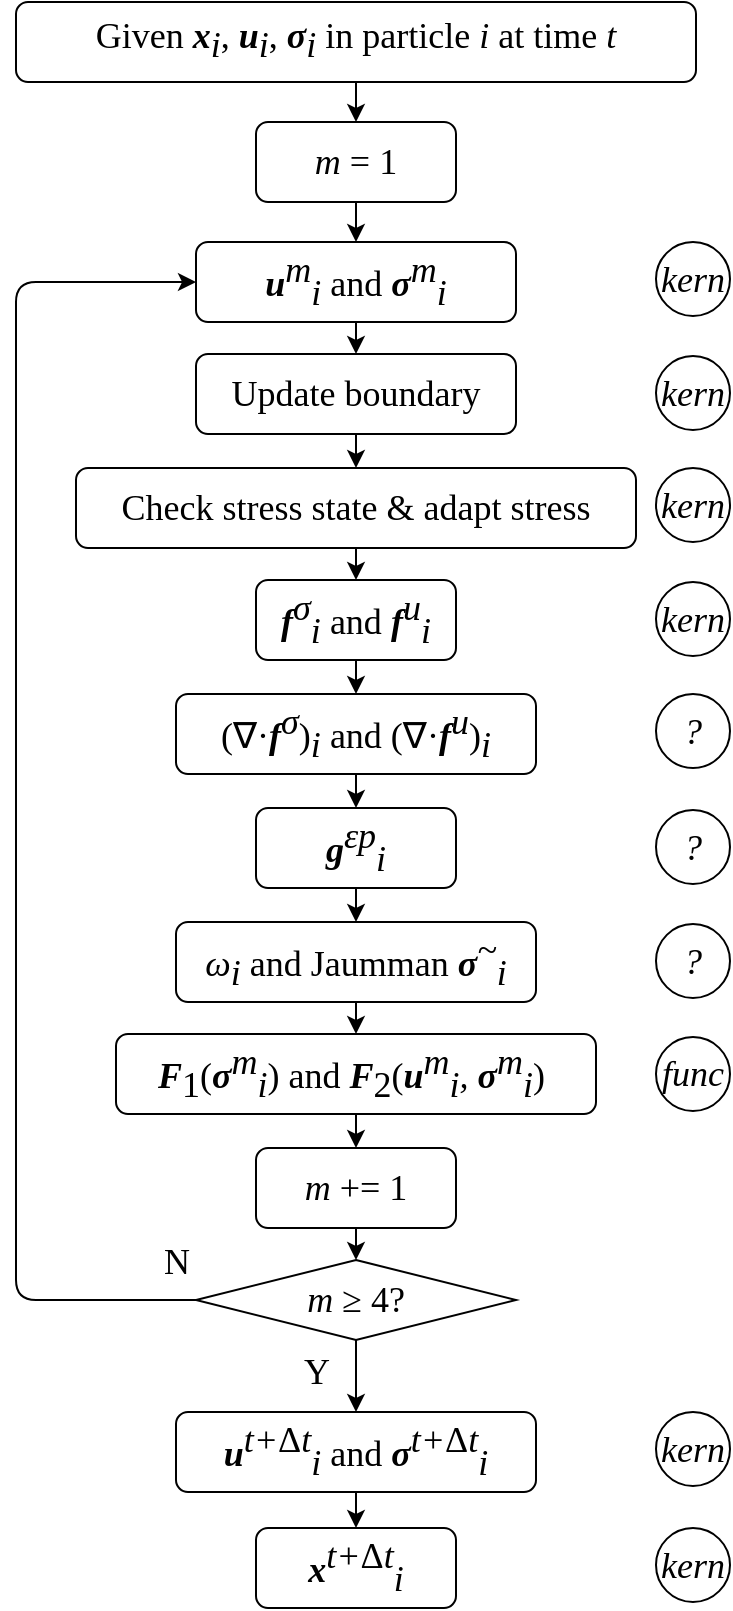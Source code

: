 <mxfile>
    <diagram id="GadtNJzQxku7CZxedXaD" name="Page-1">
        <mxGraphModel dx="1374" dy="782" grid="1" gridSize="10" guides="1" tooltips="1" connect="1" arrows="1" fold="1" page="1" pageScale="1" pageWidth="1169" pageHeight="827" math="0" shadow="0">
            <root>
                <mxCell id="0"/>
                <mxCell id="1" parent="0"/>
                <mxCell id="48" style="edgeStyle=none;html=1;exitX=0.5;exitY=1;exitDx=0;exitDy=0;entryX=0.5;entryY=0;entryDx=0;entryDy=0;" edge="1" parent="1" source="2" target="24">
                    <mxGeometry relative="1" as="geometry"/>
                </mxCell>
                <mxCell id="2" value="&lt;font style=&quot;font-size: 18px&quot;&gt;Given &lt;i style=&quot;font-size: 18px&quot;&gt;&lt;b style=&quot;font-size: 18px&quot;&gt;x&lt;/b&gt;&lt;sub style=&quot;font-size: 18px&quot;&gt;i&lt;/sub&gt;&lt;/i&gt;, &lt;b&gt;&lt;i&gt;u&lt;/i&gt;&lt;/b&gt;&lt;i style=&quot;font-size: 18px&quot;&gt;&lt;sub style=&quot;font-size: 18px&quot;&gt;i&lt;/sub&gt;&lt;/i&gt;, &lt;i style=&quot;font-size: 18px&quot;&gt;&lt;b style=&quot;font-size: 18px&quot;&gt;σ&lt;/b&gt;&lt;sub style=&quot;font-size: 18px&quot;&gt;i&lt;/sub&gt;&lt;/i&gt;&amp;nbsp;in particle &lt;i style=&quot;font-size: 18px&quot;&gt;i&lt;/i&gt; at time &lt;i style=&quot;font-size: 18px&quot;&gt;t&lt;/i&gt;&lt;/font&gt;" style="rounded=1;whiteSpace=wrap;html=1;fontStyle=0;fontFamily=Times New Roman;fontSize=18;" parent="1" vertex="1">
                    <mxGeometry x="80" y="20" width="340" height="40" as="geometry"/>
                </mxCell>
                <mxCell id="8" style="edgeStyle=none;html=1;exitX=0.5;exitY=1;exitDx=0;exitDy=0;entryX=0.5;entryY=0;entryDx=0;entryDy=0;fontFamily=Times New Roman;fontSize=18;" parent="1" source="3" target="5" edge="1">
                    <mxGeometry relative="1" as="geometry"/>
                </mxCell>
                <mxCell id="3" value="&lt;font style=&quot;font-size: 18px&quot;&gt;&lt;i style=&quot;font-size: 18px;&quot;&gt;&lt;b style=&quot;font-size: 18px;&quot;&gt;u&lt;/b&gt;&lt;sup style=&quot;font-size: 18px;&quot;&gt;m&lt;/sup&gt;&lt;sub style=&quot;font-size: 18px;&quot;&gt;i&lt;/sub&gt;&lt;/i&gt;&amp;nbsp;and &lt;i style=&quot;font-size: 18px;&quot;&gt;&lt;b style=&quot;font-size: 18px;&quot;&gt;σ&lt;/b&gt;&lt;sup style=&quot;font-size: 18px;&quot;&gt;m&lt;/sup&gt;&lt;sub style=&quot;font-size: 18px;&quot;&gt;i&lt;/sub&gt;&lt;/i&gt;&lt;/font&gt;" style="whiteSpace=wrap;html=1;rounded=1;fontStyle=0;fontFamily=Times New Roman;fontSize=18;" parent="1" vertex="1">
                    <mxGeometry x="170" y="140" width="160" height="40" as="geometry"/>
                </mxCell>
                <mxCell id="9" style="edgeStyle=none;html=1;exitX=0.5;exitY=1;exitDx=0;exitDy=0;fontFamily=Times New Roman;fontSize=18;" parent="1" source="5" target="6" edge="1">
                    <mxGeometry relative="1" as="geometry"/>
                </mxCell>
                <mxCell id="5" value="&lt;font style=&quot;font-size: 18px;&quot;&gt;&lt;span style=&quot;font-size: 18px&quot;&gt;Update boundary&lt;/span&gt;&lt;/font&gt;" style="whiteSpace=wrap;html=1;rounded=1;fontStyle=0;fontFamily=Times New Roman;fontSize=18;" parent="1" vertex="1">
                    <mxGeometry x="170" y="196" width="160" height="40" as="geometry"/>
                </mxCell>
                <mxCell id="10" style="edgeStyle=none;html=1;exitX=0.5;exitY=1;exitDx=0;exitDy=0;fontFamily=Times New Roman;fontSize=18;" parent="1" source="6" target="7" edge="1">
                    <mxGeometry relative="1" as="geometry"/>
                </mxCell>
                <mxCell id="6" value="&lt;font style=&quot;font-size: 18px;&quot;&gt;&lt;span style=&quot;font-size: 18px&quot;&gt;Check stress state &amp;amp; adapt stress&lt;/span&gt;&lt;/font&gt;" style="whiteSpace=wrap;html=1;rounded=1;fontStyle=0;fontFamily=Times New Roman;fontSize=18;" parent="1" vertex="1">
                    <mxGeometry x="110" y="253" width="280" height="40" as="geometry"/>
                </mxCell>
                <mxCell id="44" style="edgeStyle=none;html=1;exitX=0.5;exitY=1;exitDx=0;exitDy=0;entryX=0.5;entryY=0;entryDx=0;entryDy=0;" parent="1" source="7" target="43" edge="1">
                    <mxGeometry relative="1" as="geometry"/>
                </mxCell>
                <mxCell id="7" value="&lt;font style=&quot;font-size: 18px&quot;&gt;&lt;b style=&quot;font-style: italic; font-size: 18px;&quot;&gt;f&lt;/b&gt;&lt;span style=&quot;font-style: italic; font-size: 18px;&quot;&gt;&lt;sup style=&quot;font-size: 18px;&quot;&gt;σ&lt;/sup&gt;&lt;/span&gt;&lt;sub style=&quot;font-style: italic; font-size: 18px;&quot;&gt;i&lt;/sub&gt;&amp;nbsp;and &lt;i style=&quot;font-size: 18px;&quot;&gt;&lt;b style=&quot;font-size: 18px;&quot;&gt;f&lt;/b&gt;&lt;sup style=&quot;font-size: 18px;&quot;&gt;u&lt;/sup&gt;&lt;sub style=&quot;font-size: 18px;&quot;&gt;i&lt;/sub&gt;&lt;/i&gt;&lt;/font&gt;" style="whiteSpace=wrap;html=1;rounded=1;fontStyle=0;fontFamily=Times New Roman;fontSize=18;" parent="1" vertex="1">
                    <mxGeometry x="200" y="309" width="100" height="40" as="geometry"/>
                </mxCell>
                <mxCell id="17" style="edgeStyle=none;html=1;exitX=0.5;exitY=1;exitDx=0;exitDy=0;entryX=0.5;entryY=0;entryDx=0;entryDy=0;fontFamily=Times New Roman;fontSize=18;" parent="1" source="12" target="13" edge="1">
                    <mxGeometry relative="1" as="geometry"/>
                </mxCell>
                <mxCell id="12" value="&lt;font style=&quot;font-size: 18px&quot;&gt;&lt;i style=&quot;font-size: 18px;&quot;&gt;&lt;b style=&quot;font-size: 18px;&quot;&gt;g&lt;/b&gt;&lt;sup style=&quot;font-size: 18px;&quot;&gt;εp&lt;/sup&gt;&lt;sub style=&quot;font-size: 18px;&quot;&gt;i&lt;/sub&gt;&lt;/i&gt;&lt;/font&gt;" style="whiteSpace=wrap;html=1;rounded=1;fontStyle=0;fontFamily=Times New Roman;fontSize=18;" parent="1" vertex="1">
                    <mxGeometry x="200" y="423" width="100" height="40" as="geometry"/>
                </mxCell>
                <mxCell id="18" style="edgeStyle=none;html=1;exitX=0.5;exitY=1;exitDx=0;exitDy=0;entryX=0.5;entryY=0;entryDx=0;entryDy=0;fontFamily=Times New Roman;fontSize=18;" parent="1" source="13" target="14" edge="1">
                    <mxGeometry relative="1" as="geometry"/>
                </mxCell>
                <mxCell id="13" value="&lt;font style=&quot;font-size: 18px&quot;&gt;&lt;span style=&quot;font-style: italic ; font-size: 18px&quot;&gt;ω&lt;/span&gt;&lt;sub style=&quot;font-style: italic ; font-size: 18px&quot;&gt;i&lt;/sub&gt;&amp;nbsp;and Jaumman&amp;nbsp;&lt;i style=&quot;font-size: 18px&quot;&gt;&lt;b style=&quot;font-size: 18px&quot;&gt;σ&lt;/b&gt;&lt;sup style=&quot;font-size: 18px&quot;&gt;~&lt;/sup&gt;&lt;sub style=&quot;font-size: 18px&quot;&gt;i&lt;/sub&gt;&lt;/i&gt;&lt;/font&gt;" style="whiteSpace=wrap;html=1;rounded=1;fontStyle=0;fontFamily=Times New Roman;fontSize=18;" parent="1" vertex="1">
                    <mxGeometry x="160" y="480" width="180" height="40" as="geometry"/>
                </mxCell>
                <mxCell id="21" style="edgeStyle=none;html=1;exitX=0.5;exitY=1;exitDx=0;exitDy=0;entryX=0.5;entryY=0;entryDx=0;entryDy=0;fontFamily=Times New Roman;fontSize=18;" parent="1" source="14" target="20" edge="1">
                    <mxGeometry relative="1" as="geometry"/>
                </mxCell>
                <mxCell id="14" value="&lt;font style=&quot;font-size: 18px;&quot;&gt;&lt;span style=&quot;font-weight: bold ; font-style: italic ; font-size: 18px&quot;&gt;F&lt;/span&gt;&lt;span style=&quot;font-size: 18px;&quot;&gt;&lt;sub style=&quot;font-size: 18px;&quot;&gt;1&lt;/sub&gt;(&lt;/span&gt;&lt;/font&gt;&lt;i style=&quot;font-size: 18px;&quot;&gt;&lt;b style=&quot;font-size: 18px;&quot;&gt;σ&lt;/b&gt;&lt;sup style=&quot;font-size: 18px;&quot;&gt;m&lt;/sup&gt;&lt;sub style=&quot;font-size: 18px;&quot;&gt;i&lt;/sub&gt;&lt;/i&gt;&lt;font style=&quot;font-size: 18px;&quot;&gt;&lt;span style=&quot;font-size: 18px;&quot;&gt;)&lt;/span&gt;&lt;span style=&quot;font-size: 18px&quot;&gt;&amp;nbsp;and &lt;/span&gt;&lt;b style=&quot;font-size: 18px ; font-style: italic&quot;&gt;F&lt;/b&gt;&lt;span style=&quot;font-size: 18px&quot;&gt;&lt;sub style=&quot;font-size: 18px;&quot;&gt;2&lt;/sub&gt;&lt;/span&gt;&lt;/font&gt;&lt;font style=&quot;font-size: 18px;&quot;&gt;&lt;span style=&quot;font-size: 18px;&quot;&gt;(&lt;/span&gt;&lt;/font&gt;&lt;i style=&quot;font-size: 18px;&quot;&gt;&lt;b style=&quot;font-size: 18px;&quot;&gt;u&lt;/b&gt;&lt;sup style=&quot;font-size: 18px;&quot;&gt;m&lt;/sup&gt;&lt;sub style=&quot;font-size: 18px;&quot;&gt;i&lt;/sub&gt;,&amp;nbsp;&lt;/i&gt;&lt;i style=&quot;font-size: 18px;&quot;&gt;&lt;b style=&quot;font-size: 18px;&quot;&gt;σ&lt;/b&gt;&lt;sup style=&quot;font-size: 18px;&quot;&gt;m&lt;/sup&gt;&lt;sub style=&quot;font-size: 18px;&quot;&gt;i&lt;/sub&gt;&lt;/i&gt;&lt;font style=&quot;font-size: 18px;&quot;&gt;&lt;span style=&quot;font-size: 18px;&quot;&gt;)&lt;/span&gt;&lt;span style=&quot;font-size: 18px&quot;&gt;&amp;nbsp;&lt;/span&gt;&lt;/font&gt;" style="whiteSpace=wrap;html=1;rounded=1;fontStyle=0;fontFamily=Times New Roman;fontSize=18;" parent="1" vertex="1">
                    <mxGeometry x="130" y="536" width="240" height="40" as="geometry"/>
                </mxCell>
                <mxCell id="25" style="edgeStyle=orthogonalEdgeStyle;html=1;exitX=0;exitY=0.5;exitDx=0;exitDy=0;entryX=0;entryY=0.5;entryDx=0;entryDy=0;fontFamily=Times New Roman;fontSize=18;" parent="1" source="19" target="3" edge="1">
                    <mxGeometry relative="1" as="geometry">
                        <Array as="points">
                            <mxPoint x="80" y="669"/>
                            <mxPoint x="80" y="160"/>
                        </Array>
                    </mxGeometry>
                </mxCell>
                <mxCell id="26" value="&lt;font style=&quot;font-size: 18px&quot;&gt;N&lt;/font&gt;" style="edgeLabel;html=1;align=center;verticalAlign=middle;resizable=0;points=[];fontFamily=Times New Roman;fontSize=18;" parent="25" vertex="1" connectable="0">
                    <mxGeometry x="-0.328" y="-2" relative="1" as="geometry">
                        <mxPoint x="78" y="122" as="offset"/>
                    </mxGeometry>
                </mxCell>
                <mxCell id="50" value="Y" style="edgeStyle=none;html=1;exitX=0.5;exitY=1;exitDx=0;exitDy=0;entryX=0.5;entryY=0;entryDx=0;entryDy=0;fontSize=18;fontFamily=Times New Roman;" edge="1" parent="1" source="19" target="27">
                    <mxGeometry x="-0.111" y="-20" relative="1" as="geometry">
                        <mxPoint as="offset"/>
                    </mxGeometry>
                </mxCell>
                <mxCell id="19" value="&lt;font style=&quot;font-size: 18px&quot;&gt;&lt;i style=&quot;font-size: 18px;&quot;&gt;m&lt;/i&gt;&amp;nbsp;≥ 4?&lt;/font&gt;" style="rhombus;whiteSpace=wrap;html=1;fontFamily=Times New Roman;fontSize=18;" parent="1" vertex="1">
                    <mxGeometry x="170" y="649" width="160" height="40" as="geometry"/>
                </mxCell>
                <mxCell id="22" style="edgeStyle=none;html=1;exitX=0.5;exitY=1;exitDx=0;exitDy=0;entryX=0.5;entryY=0;entryDx=0;entryDy=0;fontFamily=Times New Roman;fontSize=18;" parent="1" source="20" target="19" edge="1">
                    <mxGeometry relative="1" as="geometry"/>
                </mxCell>
                <mxCell id="20" value="&lt;font style=&quot;font-size: 18px&quot;&gt;&lt;i style=&quot;font-size: 18px;&quot;&gt;m&lt;/i&gt;&amp;nbsp;+= 1&lt;/font&gt;" style="whiteSpace=wrap;html=1;rounded=1;fontStyle=0;fontFamily=Times New Roman;fontSize=18;" parent="1" vertex="1">
                    <mxGeometry x="200" y="593" width="100" height="40" as="geometry"/>
                </mxCell>
                <mxCell id="49" style="edgeStyle=none;html=1;exitX=0.5;exitY=1;exitDx=0;exitDy=0;entryX=0.5;entryY=0;entryDx=0;entryDy=0;" edge="1" parent="1" source="24" target="3">
                    <mxGeometry relative="1" as="geometry"/>
                </mxCell>
                <mxCell id="24" value="&lt;font style=&quot;font-size: 18px&quot;&gt;&lt;i style=&quot;font-size: 18px;&quot;&gt;m&lt;/i&gt;&amp;nbsp;= 1&lt;/font&gt;" style="whiteSpace=wrap;html=1;rounded=1;fontStyle=0;fontFamily=Times New Roman;fontSize=18;" parent="1" vertex="1">
                    <mxGeometry x="200" y="80" width="100" height="40" as="geometry"/>
                </mxCell>
                <mxCell id="32" style="edgeStyle=orthogonalEdgeStyle;html=1;exitX=0.5;exitY=1;exitDx=0;exitDy=0;entryX=0.5;entryY=0;entryDx=0;entryDy=0;fontFamily=Times New Roman;fontSize=18;" parent="1" source="27" target="31" edge="1">
                    <mxGeometry relative="1" as="geometry"/>
                </mxCell>
                <mxCell id="27" value="&lt;font style=&quot;font-size: 18px&quot;&gt;&lt;b style=&quot;font-style: italic ; font-size: 18px&quot;&gt;u&lt;/b&gt;&lt;sup style=&quot;font-size: 18px&quot;&gt;&lt;i style=&quot;font-size: 18px&quot;&gt;t+&lt;/i&gt;Δ&lt;i style=&quot;font-size: 18px&quot;&gt;t&lt;/i&gt;&lt;/sup&gt;&lt;sub style=&quot;font-style: italic ; font-size: 18px&quot;&gt;i&lt;/sub&gt;&amp;nbsp;and &lt;i style=&quot;font-size: 18px&quot;&gt;&lt;b style=&quot;font-size: 18px&quot;&gt;σ&lt;/b&gt;&lt;/i&gt;&lt;/font&gt;&lt;sup style=&quot;font-size: 18px&quot;&gt;&lt;i style=&quot;font-size: 18px&quot;&gt;t+&lt;/i&gt;&lt;span style=&quot;font-size: 18px&quot;&gt;Δ&lt;/span&gt;&lt;i style=&quot;font-size: 18px&quot;&gt;t&lt;/i&gt;&lt;/sup&gt;&lt;font style=&quot;font-size: 18px&quot;&gt;&lt;i style=&quot;font-size: 18px&quot;&gt;&lt;sub style=&quot;font-size: 18px&quot;&gt;i&lt;/sub&gt;&lt;/i&gt;&lt;/font&gt;" style="whiteSpace=wrap;html=1;rounded=1;fontStyle=0;fontFamily=Times New Roman;fontSize=18;" parent="1" vertex="1">
                    <mxGeometry x="160" y="725" width="180" height="40" as="geometry"/>
                </mxCell>
                <mxCell id="31" value="&lt;font style=&quot;font-size: 18px&quot;&gt;&lt;i style=&quot;font-size: 18px;&quot;&gt;&lt;b style=&quot;font-size: 18px;&quot;&gt;x&lt;/b&gt;&lt;/i&gt;&lt;/font&gt;&lt;sup style=&quot;font-size: 18px;&quot;&gt;&lt;i style=&quot;font-size: 18px;&quot;&gt;t+&lt;/i&gt;&lt;span style=&quot;font-size: 18px;&quot;&gt;Δ&lt;/span&gt;&lt;i style=&quot;font-size: 18px;&quot;&gt;t&lt;/i&gt;&lt;/sup&gt;&lt;font style=&quot;font-size: 18px&quot;&gt;&lt;i style=&quot;font-size: 18px;&quot;&gt;&lt;sub style=&quot;font-size: 18px;&quot;&gt;i&lt;/sub&gt;&lt;/i&gt;&lt;/font&gt;" style="whiteSpace=wrap;html=1;rounded=1;fontStyle=0;fontFamily=Times New Roman;fontSize=18;" parent="1" vertex="1">
                    <mxGeometry x="200" y="783" width="100" height="40" as="geometry"/>
                </mxCell>
                <mxCell id="33" value="&lt;font style=&quot;font-size: 18px&quot; face=&quot;Times New Roman&quot;&gt;&lt;i&gt;kern&lt;/i&gt;&lt;/font&gt;" style="ellipse;whiteSpace=wrap;html=1;aspect=fixed;" parent="1" vertex="1">
                    <mxGeometry x="400" y="140" width="37" height="37" as="geometry"/>
                </mxCell>
                <mxCell id="34" value="&lt;font style=&quot;font-size: 18px&quot; face=&quot;Times New Roman&quot;&gt;&lt;i&gt;kern&lt;/i&gt;&lt;/font&gt;" style="ellipse;whiteSpace=wrap;html=1;aspect=fixed;" parent="1" vertex="1">
                    <mxGeometry x="400" y="197" width="37" height="37" as="geometry"/>
                </mxCell>
                <mxCell id="35" value="&lt;font style=&quot;font-size: 18px&quot; face=&quot;Times New Roman&quot;&gt;&lt;i&gt;kern&lt;/i&gt;&lt;/font&gt;" style="ellipse;whiteSpace=wrap;html=1;aspect=fixed;" parent="1" vertex="1">
                    <mxGeometry x="400" y="253" width="37" height="37" as="geometry"/>
                </mxCell>
                <mxCell id="36" value="&lt;font style=&quot;font-size: 18px&quot; face=&quot;Times New Roman&quot;&gt;&lt;i&gt;func&lt;/i&gt;&lt;/font&gt;" style="ellipse;whiteSpace=wrap;html=1;aspect=fixed;" parent="1" vertex="1">
                    <mxGeometry x="400" y="537.5" width="37" height="37" as="geometry"/>
                </mxCell>
                <mxCell id="38" value="&lt;font face=&quot;Times New Roman&quot;&gt;&lt;span style=&quot;font-size: 18px&quot;&gt;&lt;i&gt;?&lt;/i&gt;&lt;/span&gt;&lt;/font&gt;" style="ellipse;whiteSpace=wrap;html=1;aspect=fixed;" parent="1" vertex="1">
                    <mxGeometry x="400" y="424" width="37" height="37" as="geometry"/>
                </mxCell>
                <mxCell id="39" value="&lt;font face=&quot;Times New Roman&quot;&gt;&lt;span style=&quot;font-size: 18px&quot;&gt;&lt;i&gt;?&lt;/i&gt;&lt;/span&gt;&lt;/font&gt;" style="ellipse;whiteSpace=wrap;html=1;aspect=fixed;" parent="1" vertex="1">
                    <mxGeometry x="400" y="481" width="37" height="37" as="geometry"/>
                </mxCell>
                <mxCell id="40" value="&lt;font style=&quot;font-size: 18px&quot; face=&quot;Times New Roman&quot;&gt;&lt;i&gt;kern&lt;/i&gt;&lt;/font&gt;" style="ellipse;whiteSpace=wrap;html=1;aspect=fixed;" parent="1" vertex="1">
                    <mxGeometry x="400" y="310" width="37" height="37" as="geometry"/>
                </mxCell>
                <mxCell id="41" value="&lt;font style=&quot;font-size: 18px&quot; face=&quot;Times New Roman&quot;&gt;&lt;i&gt;kern&lt;/i&gt;&lt;/font&gt;" style="ellipse;whiteSpace=wrap;html=1;aspect=fixed;" parent="1" vertex="1">
                    <mxGeometry x="400" y="783" width="37" height="37" as="geometry"/>
                </mxCell>
                <mxCell id="42" value="&lt;font style=&quot;font-size: 18px&quot; face=&quot;Times New Roman&quot;&gt;&lt;i&gt;kern&lt;/i&gt;&lt;/font&gt;" style="ellipse;whiteSpace=wrap;html=1;aspect=fixed;" parent="1" vertex="1">
                    <mxGeometry x="400" y="725" width="37" height="37" as="geometry"/>
                </mxCell>
                <mxCell id="8n2BldBh5SvcDI6ZDjfE-50" style="edgeStyle=orthogonalEdgeStyle;html=1;exitX=0.5;exitY=1;exitDx=0;exitDy=0;fontFamily=Times New Roman;fontSize=18;" edge="1" parent="1" source="43" target="12">
                    <mxGeometry relative="1" as="geometry"/>
                </mxCell>
                <mxCell id="43" value="&lt;font style=&quot;font-size: 18px&quot;&gt;&lt;span style=&quot;font-size: 18px&quot;&gt;(∇·&lt;/span&gt;&lt;b style=&quot;font-style: italic&quot;&gt;f&lt;/b&gt;&lt;span style=&quot;font-style: italic&quot;&gt;&lt;sup style=&quot;font-size: 18px&quot;&gt;σ&lt;/sup&gt;&lt;/span&gt;&lt;span style=&quot;font-size: 18px&quot;&gt;)&lt;/span&gt;&lt;sub style=&quot;font-style: italic ; font-size: 18px&quot;&gt;i&lt;/sub&gt;&amp;nbsp;and (∇·&lt;b style=&quot;font-style: italic&quot;&gt;f&lt;/b&gt;&lt;span style=&quot;font-style: italic&quot;&gt;&lt;sup style=&quot;font-size: 18px&quot;&gt;u&lt;/sup&gt;&lt;/span&gt;)&lt;i style=&quot;font-size: 18px&quot;&gt;&lt;sub style=&quot;font-size: 18px&quot;&gt;i&lt;/sub&gt;&lt;/i&gt;&lt;/font&gt;" style="whiteSpace=wrap;html=1;rounded=1;fontStyle=0;fontFamily=Times New Roman;fontSize=18;" parent="1" vertex="1">
                    <mxGeometry x="160" y="366" width="180" height="40" as="geometry"/>
                </mxCell>
                <mxCell id="46" value="&lt;font style=&quot;font-size: 18px&quot; face=&quot;Times New Roman&quot;&gt;&lt;i&gt;?&lt;/i&gt;&lt;/font&gt;" style="ellipse;whiteSpace=wrap;html=1;aspect=fixed;" parent="1" vertex="1">
                    <mxGeometry x="400" y="366" width="37" height="37" as="geometry"/>
                </mxCell>
            </root>
        </mxGraphModel>
    </diagram>
    <diagram id="m_RRyl4sR5l8ikdH_4_r" name="Page-2">
        <mxGraphModel dx="1374" dy="782" grid="1" gridSize="10" guides="1" tooltips="1" connect="1" arrows="1" fold="1" page="1" pageScale="1" pageWidth="850" pageHeight="1100" math="0" shadow="0">
            <root>
                <mxCell id="DXSkUB_fGCIl1TlJvL15-0"/>
                <mxCell id="DXSkUB_fGCIl1TlJvL15-1" parent="DXSkUB_fGCIl1TlJvL15-0"/>
                <mxCell id="DXSkUB_fGCIl1TlJvL15-2" style="edgeStyle=orthogonalEdgeStyle;html=1;exitX=0.5;exitY=1;exitDx=0;exitDy=0;entryX=0.5;entryY=0;entryDx=0;entryDy=0;fontFamily=Times New Roman;fontSize=18;" edge="1" parent="DXSkUB_fGCIl1TlJvL15-1" source="DXSkUB_fGCIl1TlJvL15-3" target="DXSkUB_fGCIl1TlJvL15-7">
                    <mxGeometry relative="1" as="geometry"/>
                </mxCell>
                <mxCell id="DXSkUB_fGCIl1TlJvL15-3" value="Calculate plastic strain" style="rounded=1;whiteSpace=wrap;html=1;fontStyle=0;fontFamily=Times New Roman;fontSize=18;" vertex="1" parent="DXSkUB_fGCIl1TlJvL15-1">
                    <mxGeometry x="60" y="30" width="200" height="40" as="geometry"/>
                </mxCell>
                <mxCell id="DXSkUB_fGCIl1TlJvL15-4" style="edgeStyle=orthogonalEdgeStyle;html=1;exitX=0.5;exitY=1;exitDx=0;exitDy=0;entryX=0.5;entryY=0;entryDx=0;entryDy=0;fontFamily=Times New Roman;fontSize=18;" edge="1" parent="DXSkUB_fGCIl1TlJvL15-1" source="DXSkUB_fGCIl1TlJvL15-5" target="DXSkUB_fGCIl1TlJvL15-10">
                    <mxGeometry relative="1" as="geometry"/>
                </mxCell>
                <mxCell id="DXSkUB_fGCIl1TlJvL15-5" value="&lt;font style=&quot;font-size: 18px&quot;&gt;Give&amp;nbsp;&lt;b&gt;&lt;i&gt;u&lt;/i&gt;&lt;/b&gt;&lt;i style=&quot;font-size: 18px&quot;&gt;&lt;sub style=&quot;font-size: 18px&quot;&gt;i&lt;/sub&gt;&lt;/i&gt;, &lt;i style=&quot;font-size: 18px&quot;&gt;&lt;b style=&quot;font-size: 18px&quot;&gt;σ&lt;/b&gt;&lt;sub style=&quot;font-size: 18px&quot;&gt;i&lt;/sub&gt;&lt;/i&gt;&amp;nbsp;in particle &lt;i style=&quot;font-size: 18px&quot;&gt;i&lt;/i&gt;&lt;/font&gt;" style="rounded=1;whiteSpace=wrap;html=1;fontStyle=0;fontFamily=Times New Roman;fontSize=18;" vertex="1" parent="DXSkUB_fGCIl1TlJvL15-1">
                    <mxGeometry x="50" y="150" width="220" height="40" as="geometry"/>
                </mxCell>
                <mxCell id="DXSkUB_fGCIl1TlJvL15-6" style="edgeStyle=orthogonalEdgeStyle;html=1;exitX=0.5;exitY=1;exitDx=0;exitDy=0;entryX=0.5;entryY=0;entryDx=0;entryDy=0;fontFamily=Times New Roman;fontSize=18;" edge="1" parent="DXSkUB_fGCIl1TlJvL15-1" source="DXSkUB_fGCIl1TlJvL15-7" target="DXSkUB_fGCIl1TlJvL15-5">
                    <mxGeometry relative="1" as="geometry"/>
                </mxCell>
                <mxCell id="DXSkUB_fGCIl1TlJvL15-7" value="&lt;font style=&quot;font-size: 18px&quot;&gt;Give basic paras: &lt;i&gt;c&lt;/i&gt;, &lt;i&gt;φ&lt;/i&gt;, &lt;i&gt;ν&lt;/i&gt;, &lt;i&gt;E&lt;/i&gt;, etc&lt;/font&gt;" style="rounded=1;whiteSpace=wrap;html=1;fontStyle=0;fontFamily=Times New Roman;fontSize=18;" vertex="1" parent="DXSkUB_fGCIl1TlJvL15-1">
                    <mxGeometry x="40" y="90" width="240" height="40" as="geometry"/>
                </mxCell>
                <mxCell id="DXSkUB_fGCIl1TlJvL15-9" style="edgeStyle=orthogonalEdgeStyle;html=1;exitX=0.5;exitY=1;exitDx=0;exitDy=0;entryX=0.5;entryY=0;entryDx=0;entryDy=0;fontFamily=Times New Roman;fontSize=18;" edge="1" parent="DXSkUB_fGCIl1TlJvL15-1" source="DXSkUB_fGCIl1TlJvL15-10" target="DXSkUB_fGCIl1TlJvL15-14">
                    <mxGeometry relative="1" as="geometry"/>
                </mxCell>
                <mxCell id="DXSkUB_fGCIl1TlJvL15-41" style="edgeStyle=orthogonalEdgeStyle;html=1;exitX=1;exitY=0.5;exitDx=0;exitDy=0;entryX=0;entryY=0.5;entryDx=0;entryDy=0;fontFamily=Times New Roman;fontSize=18;" edge="1" parent="DXSkUB_fGCIl1TlJvL15-1" source="DXSkUB_fGCIl1TlJvL15-10" target="DXSkUB_fGCIl1TlJvL15-11">
                    <mxGeometry relative="1" as="geometry"/>
                </mxCell>
                <mxCell id="DXSkUB_fGCIl1TlJvL15-10" value="Calculate basic paras" style="rounded=1;whiteSpace=wrap;html=1;fontStyle=0;fontFamily=Times New Roman;fontSize=18;" vertex="1" parent="DXSkUB_fGCIl1TlJvL15-1">
                    <mxGeometry x="50" y="206" width="220" height="40" as="geometry"/>
                </mxCell>
                <mxCell id="DXSkUB_fGCIl1TlJvL15-11" value="&lt;i&gt;&lt;b&gt;D&lt;/b&gt;&lt;sup&gt;e&lt;/sup&gt;&lt;/i&gt;, &lt;i&gt;K&lt;/i&gt;, &lt;i&gt;G&lt;br&gt;&lt;/i&gt;&lt;i style=&quot;font-weight: bold&quot;&gt;f&lt;/i&gt;&lt;i&gt;&lt;sup&gt;σ&lt;/sup&gt;&lt;/i&gt;,&amp;nbsp;&lt;i style=&quot;font-weight: bold&quot;&gt;f&lt;/i&gt;&lt;sup style=&quot;font-style: italic&quot;&gt;u&lt;/sup&gt;,&amp;nbsp;&lt;i style=&quot;font-weight: bold&quot;&gt;s&lt;/i&gt;&lt;sup style=&quot;font-style: italic&quot;&gt;&lt;br&gt;&lt;/sup&gt;&lt;i&gt;J&lt;/i&gt;&lt;sub&gt;2&lt;/sub&gt;, &lt;i&gt;I&lt;/i&gt;&lt;sub&gt;1&lt;/sub&gt;, &lt;i&gt;α&lt;sub&gt;φ&lt;/sub&gt;&lt;/i&gt;, &lt;i&gt;k&lt;sub&gt;c&lt;/sub&gt;&lt;/i&gt;&lt;br&gt;&lt;i&gt;f&lt;/i&gt;, d&lt;i&gt;f&lt;/i&gt;" style="whiteSpace=wrap;html=1;rounded=1;fontStyle=0;fontFamily=Times New Roman;fontSize=18;" vertex="1" parent="DXSkUB_fGCIl1TlJvL15-1">
                    <mxGeometry x="360" y="136" width="100" height="110" as="geometry"/>
                </mxCell>
                <mxCell id="DXSkUB_fGCIl1TlJvL15-12" style="edgeStyle=orthogonalEdgeStyle;html=1;exitX=1;exitY=0.5;exitDx=0;exitDy=0;entryX=0.5;entryY=0;entryDx=0;entryDy=0;fontFamily=Times New Roman;fontSize=18;" edge="1" parent="DXSkUB_fGCIl1TlJvL15-1" source="DXSkUB_fGCIl1TlJvL15-14" target="DXSkUB_fGCIl1TlJvL15-20">
                    <mxGeometry relative="1" as="geometry"/>
                </mxCell>
                <mxCell id="DXSkUB_fGCIl1TlJvL15-13" style="edgeStyle=orthogonalEdgeStyle;html=1;exitX=0.5;exitY=1;exitDx=0;exitDy=0;entryX=0.5;entryY=0;entryDx=0;entryDy=0;fontFamily=Times New Roman;fontSize=18;" edge="1" parent="DXSkUB_fGCIl1TlJvL15-1" source="DXSkUB_fGCIl1TlJvL15-14" target="DXSkUB_fGCIl1TlJvL15-17">
                    <mxGeometry relative="1" as="geometry"/>
                </mxCell>
                <mxCell id="DXSkUB_fGCIl1TlJvL15-14" value="&lt;font face=&quot;times new roman&quot;&gt;&lt;i&gt;f&lt;/i&gt;&amp;nbsp; = 0?&lt;/font&gt;" style="rhombus;whiteSpace=wrap;html=1;fontFamily=Times New Roman;fontSize=18;" vertex="1" parent="DXSkUB_fGCIl1TlJvL15-1">
                    <mxGeometry x="100" y="269" width="120" height="50" as="geometry"/>
                </mxCell>
                <mxCell id="DXSkUB_fGCIl1TlJvL15-15" value="Y" style="edgeStyle=orthogonalEdgeStyle;html=1;exitX=0.5;exitY=1;exitDx=0;exitDy=0;entryX=0.5;entryY=0;entryDx=0;entryDy=0;fontFamily=Times New Roman;fontSize=18;" edge="1" parent="DXSkUB_fGCIl1TlJvL15-1" source="DXSkUB_fGCIl1TlJvL15-17" target="DXSkUB_fGCIl1TlJvL15-22">
                    <mxGeometry x="-0.13" y="-20" relative="1" as="geometry">
                        <mxPoint as="offset"/>
                    </mxGeometry>
                </mxCell>
                <mxCell id="DXSkUB_fGCIl1TlJvL15-16" value="N" style="edgeStyle=orthogonalEdgeStyle;html=1;exitX=1;exitY=0.5;exitDx=0;exitDy=0;fontFamily=Times New Roman;fontSize=18;" edge="1" parent="DXSkUB_fGCIl1TlJvL15-1" source="DXSkUB_fGCIl1TlJvL15-17" target="DXSkUB_fGCIl1TlJvL15-27">
                    <mxGeometry x="-0.806" y="15" relative="1" as="geometry">
                        <mxPoint as="offset"/>
                    </mxGeometry>
                </mxCell>
                <mxCell id="DXSkUB_fGCIl1TlJvL15-17" value="d&lt;i&gt;f&lt;/i&gt; = 0?" style="rhombus;whiteSpace=wrap;html=1;fontFamily=Times New Roman;fontSize=18;" vertex="1" parent="DXSkUB_fGCIl1TlJvL15-1">
                    <mxGeometry x="100" y="340" width="120" height="50" as="geometry"/>
                </mxCell>
                <mxCell id="DXSkUB_fGCIl1TlJvL15-18" value="Y" style="edgeStyle=orthogonalEdgeStyle;html=1;exitX=0.5;exitY=1;exitDx=0;exitDy=0;entryX=0.5;entryY=0;entryDx=0;entryDy=0;fontFamily=Times New Roman;fontSize=18;" edge="1" parent="DXSkUB_fGCIl1TlJvL15-1" source="DXSkUB_fGCIl1TlJvL15-20" target="DXSkUB_fGCIl1TlJvL15-24">
                    <mxGeometry x="-0.798" y="20" relative="1" as="geometry">
                        <mxPoint as="offset"/>
                    </mxGeometry>
                </mxCell>
                <mxCell id="DXSkUB_fGCIl1TlJvL15-19" value="N" style="edgeStyle=orthogonalEdgeStyle;html=1;exitX=1;exitY=0.5;exitDx=0;exitDy=0;entryX=0;entryY=0.5;entryDx=0;entryDy=0;fontFamily=Times New Roman;fontSize=18;" edge="1" parent="DXSkUB_fGCIl1TlJvL15-1" source="DXSkUB_fGCIl1TlJvL15-20" target="DXSkUB_fGCIl1TlJvL15-29">
                    <mxGeometry x="-0.9" y="-15" relative="1" as="geometry">
                        <mxPoint as="offset"/>
                    </mxGeometry>
                </mxCell>
                <mxCell id="DXSkUB_fGCIl1TlJvL15-20" value="&lt;font face=&quot;times new roman&quot;&gt;&lt;i&gt;f&lt;/i&gt;&amp;nbsp; &amp;lt; 0?&lt;/font&gt;" style="rhombus;whiteSpace=wrap;html=1;fontFamily=Times New Roman;fontSize=18;" vertex="1" parent="DXSkUB_fGCIl1TlJvL15-1">
                    <mxGeometry x="350" y="340" width="120" height="50" as="geometry"/>
                </mxCell>
                <mxCell id="DXSkUB_fGCIl1TlJvL15-21" style="edgeStyle=orthogonalEdgeStyle;html=1;exitX=0.5;exitY=1;exitDx=0;exitDy=0;entryX=0.5;entryY=0;entryDx=0;entryDy=0;fontFamily=Times New Roman;fontSize=18;" edge="1" parent="DXSkUB_fGCIl1TlJvL15-1" source="DXSkUB_fGCIl1TlJvL15-22" target="DXSkUB_fGCIl1TlJvL15-23">
                    <mxGeometry relative="1" as="geometry"/>
                </mxCell>
                <mxCell id="DXSkUB_fGCIl1TlJvL15-22" value="&lt;b&gt;&lt;i&gt;λ&lt;/i&gt;&lt;/b&gt;" style="whiteSpace=wrap;html=1;rounded=1;fontStyle=0;fontFamily=Times New Roman;fontSize=18;" vertex="1" parent="DXSkUB_fGCIl1TlJvL15-1">
                    <mxGeometry x="130" y="413" width="60" height="40" as="geometry"/>
                </mxCell>
                <mxCell id="DXSkUB_fGCIl1TlJvL15-23" value="&lt;font style=&quot;font-size: 18px&quot;&gt;&lt;i style=&quot;font-size: 18px;&quot;&gt;&lt;b style=&quot;font-size: 18px;&quot;&gt;g&lt;/b&gt;&lt;sup style=&quot;font-size: 18px;&quot;&gt;εp&lt;/sup&gt;&lt;sub style=&quot;font-size: 18px;&quot;&gt;i&lt;/sub&gt;&lt;/i&gt;&lt;/font&gt;" style="whiteSpace=wrap;html=1;rounded=1;fontStyle=0;fontFamily=Times New Roman;fontSize=18;" vertex="1" parent="DXSkUB_fGCIl1TlJvL15-1">
                    <mxGeometry x="130" y="488" width="60" height="40" as="geometry"/>
                </mxCell>
                <mxCell id="DXSkUB_fGCIl1TlJvL15-24" value="&lt;font style=&quot;font-size: 18px&quot;&gt;&lt;i style=&quot;font-size: 18px&quot;&gt;&lt;b style=&quot;font-size: 18px&quot;&gt;g&lt;/b&gt;&lt;sup style=&quot;font-size: 18px&quot;&gt;εp&lt;/sup&gt;&lt;sub style=&quot;font-size: 18px&quot;&gt;i &lt;/sub&gt;&lt;span style=&quot;font-size: 18px&quot;&gt;= 0&lt;/span&gt;&lt;/i&gt;&lt;/font&gt;" style="whiteSpace=wrap;html=1;rounded=1;fontStyle=0;fontFamily=Times New Roman;fontSize=18;" vertex="1" parent="DXSkUB_fGCIl1TlJvL15-1">
                    <mxGeometry x="360" y="489" width="100" height="40" as="geometry"/>
                </mxCell>
                <mxCell id="DXSkUB_fGCIl1TlJvL15-25" value="Y" style="edgeStyle=orthogonalEdgeStyle;html=1;exitX=1;exitY=0.5;exitDx=0;exitDy=0;entryX=0.5;entryY=0;entryDx=0;entryDy=0;fontFamily=Times New Roman;fontSize=18;" edge="1" parent="DXSkUB_fGCIl1TlJvL15-1" source="DXSkUB_fGCIl1TlJvL15-27" target="DXSkUB_fGCIl1TlJvL15-24">
                    <mxGeometry x="-0.841" y="13" relative="1" as="geometry">
                        <mxPoint as="offset"/>
                    </mxGeometry>
                </mxCell>
                <mxCell id="DXSkUB_fGCIl1TlJvL15-26" value="N" style="edgeStyle=orthogonalEdgeStyle;html=1;exitX=0.5;exitY=1;exitDx=0;exitDy=0;entryX=0.5;entryY=0;entryDx=0;entryDy=0;fontFamily=Times New Roman;fontSize=18;" edge="1" parent="DXSkUB_fGCIl1TlJvL15-1" source="DXSkUB_fGCIl1TlJvL15-27" target="DXSkUB_fGCIl1TlJvL15-30">
                    <mxGeometry x="-0.226" y="-20" relative="1" as="geometry">
                        <mxPoint as="offset"/>
                    </mxGeometry>
                </mxCell>
                <mxCell id="DXSkUB_fGCIl1TlJvL15-27" value="&lt;font face=&quot;times new roman&quot;&gt;d&lt;i&gt;f&lt;/i&gt;&amp;nbsp; &amp;lt; 0?&lt;/font&gt;" style="rhombus;whiteSpace=wrap;html=1;fontFamily=Times New Roman;fontSize=18;" vertex="1" parent="DXSkUB_fGCIl1TlJvL15-1">
                    <mxGeometry x="220" y="408" width="120" height="50" as="geometry"/>
                </mxCell>
                <mxCell id="DXSkUB_fGCIl1TlJvL15-28" style="edgeStyle=orthogonalEdgeStyle;html=1;exitX=0.5;exitY=1;exitDx=0;exitDy=0;entryX=0.5;entryY=0;entryDx=0;entryDy=0;fontFamily=Times New Roman;fontSize=18;" edge="1" parent="DXSkUB_fGCIl1TlJvL15-1" source="DXSkUB_fGCIl1TlJvL15-29" target="DXSkUB_fGCIl1TlJvL15-33">
                    <mxGeometry relative="1" as="geometry"/>
                </mxCell>
                <mxCell id="DXSkUB_fGCIl1TlJvL15-29" value="Adapt stress" style="whiteSpace=wrap;html=1;rounded=1;fontStyle=0;fontFamily=Times New Roman;fontSize=18;" vertex="1" parent="DXSkUB_fGCIl1TlJvL15-1">
                    <mxGeometry x="550" y="189" width="160" height="40" as="geometry"/>
                </mxCell>
                <mxCell id="DXSkUB_fGCIl1TlJvL15-30" value="Wrong!" style="whiteSpace=wrap;html=1;rounded=1;fontStyle=0;fontFamily=Times New Roman;fontSize=18;" vertex="1" parent="DXSkUB_fGCIl1TlJvL15-1">
                    <mxGeometry x="230" y="489" width="100" height="40" as="geometry"/>
                </mxCell>
                <mxCell id="DXSkUB_fGCIl1TlJvL15-31" value="Y" style="edgeStyle=orthogonalEdgeStyle;html=1;exitX=0.5;exitY=1;exitDx=0;exitDy=0;entryX=0.5;entryY=0;entryDx=0;entryDy=0;fontFamily=Times New Roman;fontSize=18;" edge="1" parent="DXSkUB_fGCIl1TlJvL15-1" source="DXSkUB_fGCIl1TlJvL15-33" target="DXSkUB_fGCIl1TlJvL15-36">
                    <mxGeometry y="-20" relative="1" as="geometry">
                        <mxPoint as="offset"/>
                    </mxGeometry>
                </mxCell>
                <mxCell id="DXSkUB_fGCIl1TlJvL15-32" value="N" style="edgeStyle=orthogonalEdgeStyle;html=1;exitX=1;exitY=0.5;exitDx=0;exitDy=0;entryX=0;entryY=0.5;entryDx=0;entryDy=0;fontFamily=Times New Roman;fontSize=18;" edge="1" parent="DXSkUB_fGCIl1TlJvL15-1" source="DXSkUB_fGCIl1TlJvL15-33" target="DXSkUB_fGCIl1TlJvL15-37">
                    <mxGeometry x="-0.344" y="25" relative="1" as="geometry">
                        <mxPoint y="1" as="offset"/>
                    </mxGeometry>
                </mxCell>
                <mxCell id="DXSkUB_fGCIl1TlJvL15-33" value="&lt;font face=&quot;times new roman&quot;&gt;-&lt;i&gt;α&lt;/i&gt;&lt;sub style=&quot;font-style: italic&quot;&gt;φ&lt;/sub&gt;&lt;i&gt;I&lt;/i&gt;&lt;sub&gt;1&lt;/sub&gt;+&lt;i&gt;k&lt;/i&gt;&lt;sub style=&quot;font-style: italic&quot;&gt;c&lt;/sub&gt; &amp;lt; sqrt(&lt;i&gt;J&lt;/i&gt;&lt;sub&gt;2&lt;/sub&gt;)?&lt;/font&gt;" style="rhombus;whiteSpace=wrap;html=1;fontFamily=Times New Roman;fontSize=18;" vertex="1" parent="DXSkUB_fGCIl1TlJvL15-1">
                    <mxGeometry x="520" y="269" width="220" height="71" as="geometry"/>
                </mxCell>
                <mxCell id="DXSkUB_fGCIl1TlJvL15-34" value="N" style="edgeStyle=orthogonalEdgeStyle;html=1;exitX=1;exitY=0.5;exitDx=0;exitDy=0;entryX=0.5;entryY=0;entryDx=0;entryDy=0;fontFamily=Times New Roman;fontSize=18;" edge="1" parent="DXSkUB_fGCIl1TlJvL15-1" source="DXSkUB_fGCIl1TlJvL15-36" target="DXSkUB_fGCIl1TlJvL15-39">
                    <mxGeometry x="-0.882" y="14" relative="1" as="geometry">
                        <mxPoint as="offset"/>
                    </mxGeometry>
                </mxCell>
                <mxCell id="DXSkUB_fGCIl1TlJvL15-35" value="Y" style="edgeStyle=orthogonalEdgeStyle;html=1;exitX=0.5;exitY=1;exitDx=0;exitDy=0;entryX=0.5;entryY=0;entryDx=0;entryDy=0;fontFamily=Times New Roman;fontSize=18;" edge="1" parent="DXSkUB_fGCIl1TlJvL15-1" source="DXSkUB_fGCIl1TlJvL15-36" target="DXSkUB_fGCIl1TlJvL15-38">
                    <mxGeometry x="-0.333" y="-20" relative="1" as="geometry">
                        <mxPoint as="offset"/>
                    </mxGeometry>
                </mxCell>
                <mxCell id="DXSkUB_fGCIl1TlJvL15-36" value="&lt;font face=&quot;times new roman&quot;&gt;-&lt;i&gt;α&lt;/i&gt;&lt;sub style=&quot;font-style: italic&quot;&gt;φ&lt;/sub&gt;&lt;i&gt;I&lt;/i&gt;&lt;sub&gt;1&lt;/sub&gt;+&lt;i&gt;k&lt;/i&gt;&lt;sub style=&quot;font-style: italic&quot;&gt;c&lt;/sub&gt; &amp;lt; 0?&lt;/font&gt;" style="rhombus;whiteSpace=wrap;html=1;fontFamily=Times New Roman;fontSize=18;" vertex="1" parent="DXSkUB_fGCIl1TlJvL15-1">
                    <mxGeometry x="520" y="379" width="220" height="70" as="geometry"/>
                </mxCell>
                <mxCell id="DXSkUB_fGCIl1TlJvL15-37" value="Don't need to adapt!" style="whiteSpace=wrap;html=1;rounded=1;fontStyle=0;fontFamily=Times New Roman;fontSize=18;" vertex="1" parent="DXSkUB_fGCIl1TlJvL15-1">
                    <mxGeometry x="770" y="284" width="160" height="40" as="geometry"/>
                </mxCell>
                <mxCell id="DXSkUB_fGCIl1TlJvL15-42" style="edgeStyle=orthogonalEdgeStyle;html=1;exitX=0.5;exitY=1;exitDx=0;exitDy=0;entryX=0;entryY=0.5;entryDx=0;entryDy=0;fontFamily=Times New Roman;fontSize=18;" edge="1" parent="DXSkUB_fGCIl1TlJvL15-1" source="DXSkUB_fGCIl1TlJvL15-38" target="DXSkUB_fGCIl1TlJvL15-10">
                    <mxGeometry relative="1" as="geometry">
                        <Array as="points">
                            <mxPoint x="630" y="570"/>
                            <mxPoint x="20" y="570"/>
                            <mxPoint x="20" y="226"/>
                        </Array>
                    </mxGeometry>
                </mxCell>
                <mxCell id="DXSkUB_fGCIl1TlJvL15-38" value="tension cracking&lt;br&gt;E =&amp;gt; F" style="whiteSpace=wrap;html=1;rounded=1;fontStyle=0;fontFamily=Times New Roman;fontSize=18;" vertex="1" parent="DXSkUB_fGCIl1TlJvL15-1">
                    <mxGeometry x="550" y="479" width="160" height="50" as="geometry"/>
                </mxCell>
                <mxCell id="DXSkUB_fGCIl1TlJvL15-43" style="edgeStyle=orthogonalEdgeStyle;html=1;exitX=0.5;exitY=1;exitDx=0;exitDy=0;entryX=0;entryY=0.5;entryDx=0;entryDy=0;fontFamily=Times New Roman;fontSize=18;" edge="1" parent="DXSkUB_fGCIl1TlJvL15-1" source="DXSkUB_fGCIl1TlJvL15-39" target="DXSkUB_fGCIl1TlJvL15-10">
                    <mxGeometry relative="1" as="geometry">
                        <Array as="points">
                            <mxPoint x="850" y="570"/>
                            <mxPoint x="20" y="570"/>
                            <mxPoint x="20" y="226"/>
                        </Array>
                    </mxGeometry>
                </mxCell>
                <mxCell id="DXSkUB_fGCIl1TlJvL15-39" value="Imperfectly plastic responses&lt;br&gt;A =&amp;gt; B" style="whiteSpace=wrap;html=1;rounded=1;fontStyle=0;fontFamily=Times New Roman;fontSize=18;" vertex="1" parent="DXSkUB_fGCIl1TlJvL15-1">
                    <mxGeometry x="770" y="469" width="160" height="70" as="geometry"/>
                </mxCell>
            </root>
        </mxGraphModel>
    </diagram>
</mxfile>